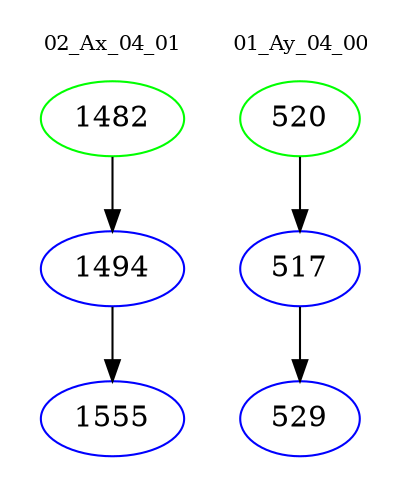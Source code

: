 digraph{
subgraph cluster_0 {
color = white
label = "02_Ax_04_01";
fontsize=10;
T0_1482 [label="1482", color="green"]
T0_1482 -> T0_1494 [color="black"]
T0_1494 [label="1494", color="blue"]
T0_1494 -> T0_1555 [color="black"]
T0_1555 [label="1555", color="blue"]
}
subgraph cluster_1 {
color = white
label = "01_Ay_04_00";
fontsize=10;
T1_520 [label="520", color="green"]
T1_520 -> T1_517 [color="black"]
T1_517 [label="517", color="blue"]
T1_517 -> T1_529 [color="black"]
T1_529 [label="529", color="blue"]
}
}
